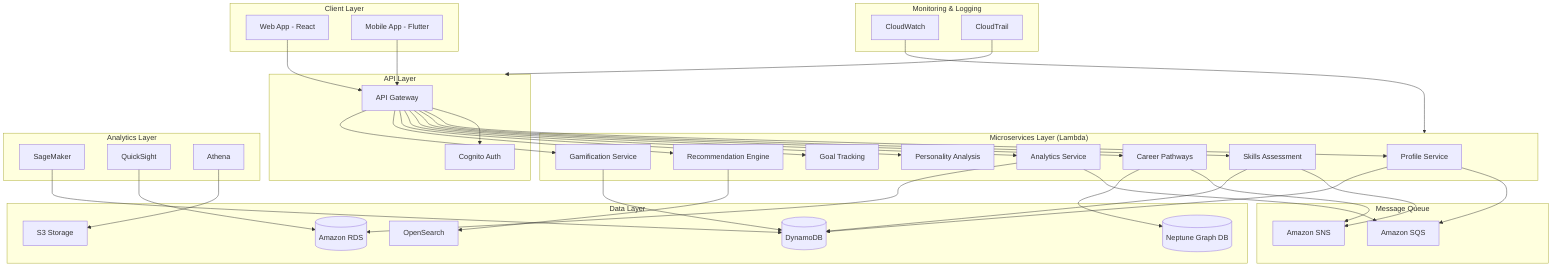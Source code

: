 graph TB
    subgraph Client["Client Layer"]
        WA[Web App - React]
        MA[Mobile App - Flutter]
    end

    subgraph API["API Layer"]
        AG[API Gateway]
        COGN[Cognito Auth]
    end

    subgraph Services["Microservices Layer (Lambda)"]
        PROF[Profile Service]
        SKILL[Skills Assessment]
        PATH[Career Pathways]
        ANAL[Analytics Service]
        PERS[Personality Analysis]
        GOAL[Goal Tracking]
        REC[Recommendation Engine]
        GAME[Gamification Service]
    end

    subgraph Queue["Message Queue"]
        SQS[Amazon SQS]
        SNS[Amazon SNS]
    end

    subgraph Storage["Data Layer"]
        DDB[(DynamoDB)]
        RDS[(Amazon RDS)]
        NEP[(Neptune Graph DB)]
        S3[S3 Storage]
        ES[OpenSearch]
    end

    subgraph Analytics["Analytics Layer"]
        SAGE[SageMaker]
        QUICK[QuickSight]
        ATH[Athena]
    end

    subgraph Monitor["Monitoring & Logging"]
        CW[CloudWatch]
        CT[CloudTrail]
    end

    %% Client to API connections
    WA --> AG
    MA --> AG
    AG --> COGN

    %% API to Services connections
    AG --> PROF
    AG --> SKILL
    AG --> PATH
    AG --> ANAL
    AG --> PERS
    AG --> GOAL
    AG --> REC
    AG --> GAME

    %% Services to Queue connections
    PROF --> SQS
    SKILL --> SNS
    PATH --> SNS
    ANAL --> SQS
    
    %% Services to Storage connections
    PROF --> DDB
    SKILL --> DDB
    PATH --> NEP
    ANAL --> RDS
    REC --> ES
    GAME --> DDB
    
    %% Analytics connections
    SAGE --> DDB
    QUICK --> RDS
    ATH --> S3

    %% Monitoring connections
    CW --> Services
    CT --> API